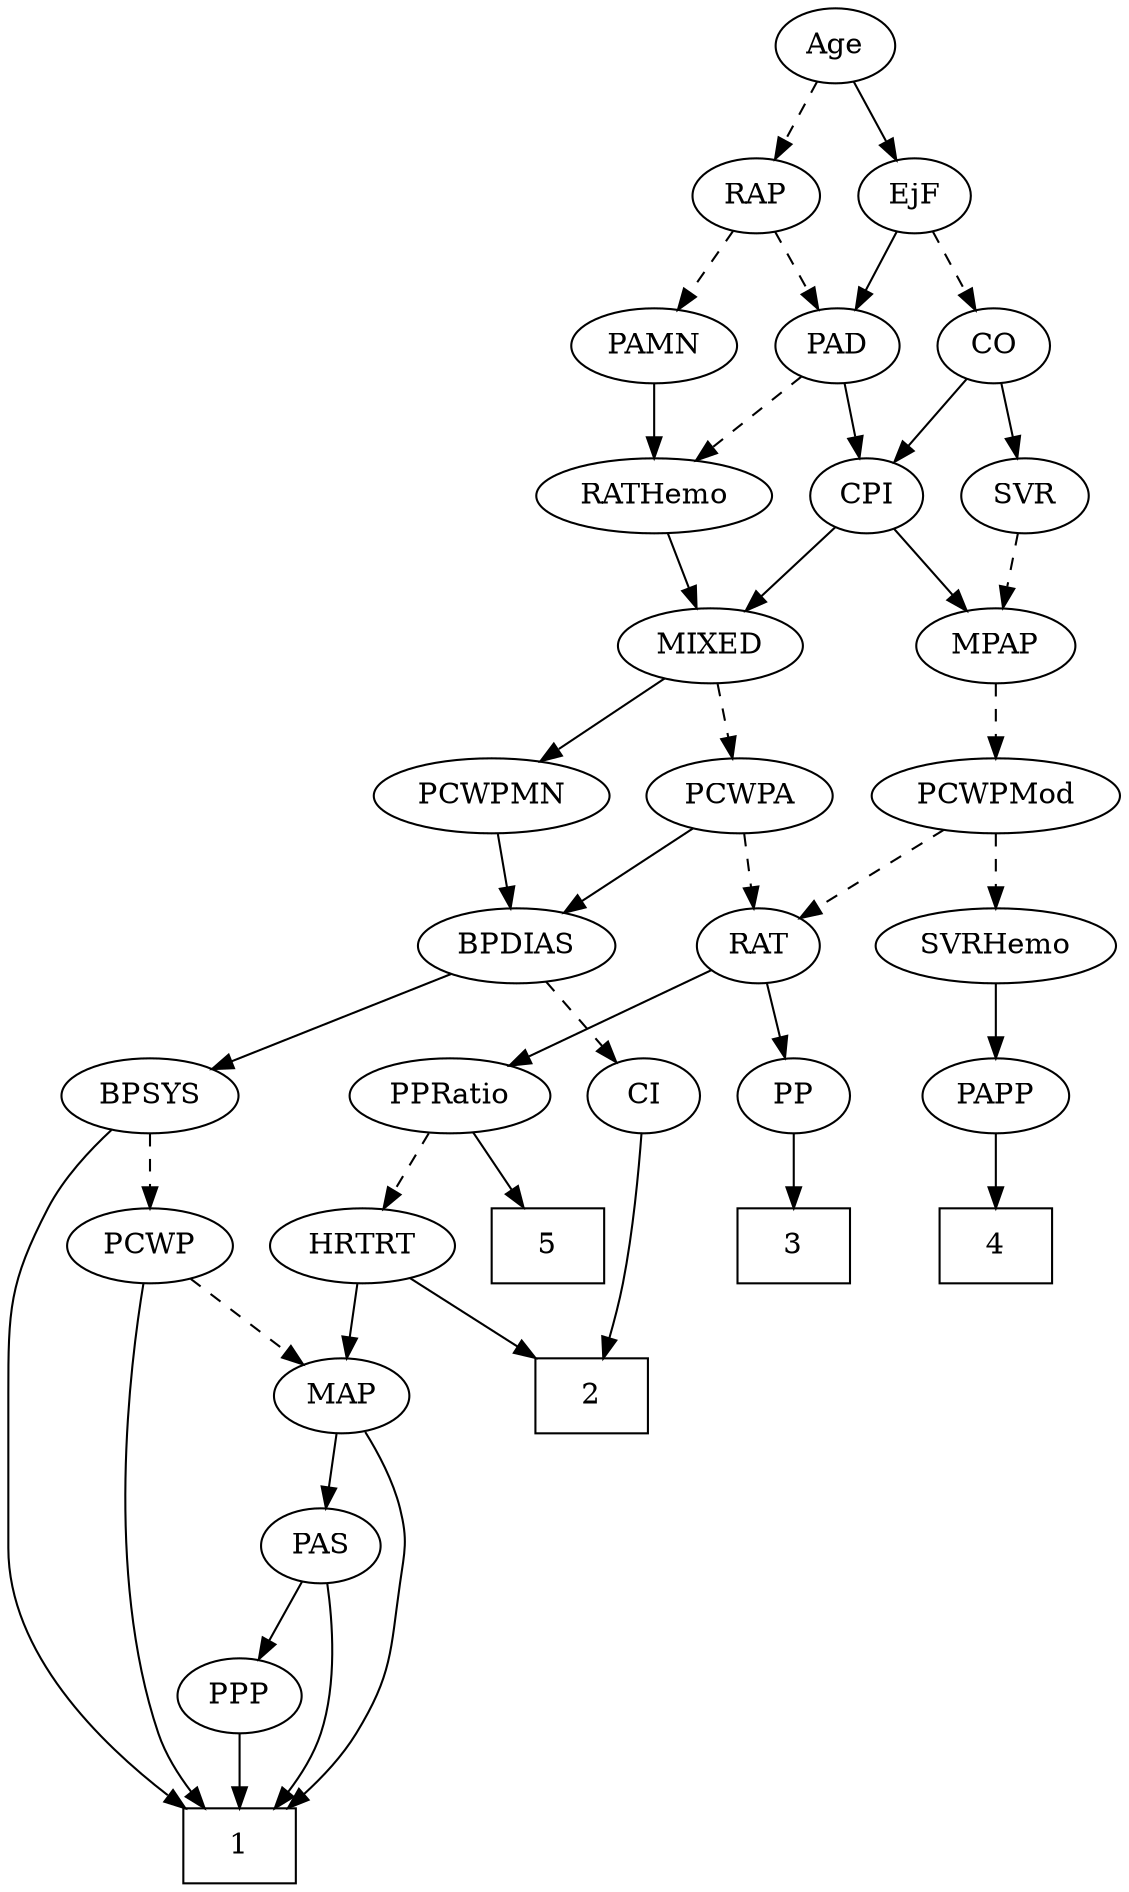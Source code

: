 strict digraph {
	graph [bb="0,0,505,900"];
	node [label="\N"];
	1	[height=0.5,
		pos="99,18",
		shape=box,
		width=0.75];
	2	[height=0.5,
		pos="260,234",
		shape=box,
		width=0.75];
	3	[height=0.5,
		pos="359,306",
		shape=box,
		width=0.75];
	4	[height=0.5,
		pos="453,306",
		shape=box,
		width=0.75];
	5	[height=0.5,
		pos="241,306",
		shape=box,
		width=0.75];
	Age	[height=0.5,
		pos="382,882",
		width=0.75];
	EjF	[height=0.5,
		pos="419,810",
		width=0.75];
	Age -> EjF	[pos="e,410.46,827.15 390.58,864.76 395.06,856.28 400.65,845.71 405.68,836.2",
		style=solid];
	RAP	[height=0.5,
		pos="346,810",
		width=0.77632];
	Age -> RAP	[pos="e,354.55,827.63 373.65,864.76 369.35,856.4 364.01,846.02 359.17,836.61",
		style=dashed];
	PAD	[height=0.5,
		pos="383,738",
		width=0.79437];
	EjF -> PAD	[pos="e,391.55,755.63 410.65,792.76 406.35,784.4 401.01,774.02 396.17,764.61",
		style=solid];
	CO	[height=0.5,
		pos="457,738",
		width=0.75];
	EjF -> CO	[pos="e,448.23,755.15 427.81,792.76 432.42,784.28 438.16,773.71 443.32,764.2",
		style=dashed];
	RAP -> PAD	[pos="e,374.21,755.63 354.58,792.76 359,784.4 364.49,774.02 369.47,764.61",
		style=dashed];
	PAMN	[height=0.5,
		pos="300,738",
		width=1.011];
	RAP -> PAMN	[pos="e,310.72,755.31 335.56,793.12 329.88,784.47 322.72,773.58 316.32,763.83",
		style=dashed];
	MIXED	[height=0.5,
		pos="327,594",
		width=1.1193];
	PCWPA	[height=0.5,
		pos="341,522",
		width=1.1555];
	MIXED -> PCWPA	[pos="e,337.54,540.28 330.39,576.05 331.93,568.35 333.79,559.03 335.53,550.36",
		style=dashed];
	PCWPMN	[height=0.5,
		pos="231,522",
		width=1.3902];
	MIXED -> PCWPMN	[pos="e,252.33,538.55 306.64,578.15 293.3,568.43 275.63,555.54 260.73,544.68",
		style=solid];
	MPAP	[height=0.5,
		pos="453,594",
		width=0.97491];
	PCWPMod	[height=0.5,
		pos="453,522",
		width=1.4443];
	MPAP -> PCWPMod	[pos="e,453,540.1 453,575.7 453,567.98 453,558.71 453,550.11",
		style=dashed];
	BPSYS	[height=0.5,
		pos="63,378",
		width=1.0471];
	BPSYS -> 1	[pos="e,76.535,36.025 46.446,361.29 37.025,351.44 25.785,337.99 19,324 1.3487,287.61 0,275.45 0,235 0,235 0,235 0,161 0,112.38 39.542,\
68.497 68.645,42.784",
		style=solid];
	PCWP	[height=0.5,
		pos="63,306",
		width=0.97491];
	BPSYS -> PCWP	[pos="e,63,324.1 63,359.7 63,351.98 63,342.71 63,334.11",
		style=dashed];
	RATHemo	[height=0.5,
		pos="300,666",
		width=1.3721];
	PAD -> RATHemo	[pos="e,318.68,682.76 366.6,723.17 355.18,713.54 339.69,700.47 326.52,689.37",
		style=dashed];
	CPI	[height=0.5,
		pos="394,666",
		width=0.75];
	PAD -> CPI	[pos="e,391.29,684.28 385.66,720.05 386.87,712.35 388.34,703.03 389.7,694.36",
		style=solid];
	CO -> CPI	[pos="e,407.34,681.82 443.64,722.15 435.12,712.69 423.91,700.24 414.31,689.56",
		style=solid];
	SVR	[height=0.5,
		pos="467,666",
		width=0.77632];
	CO -> SVR	[pos="e,464.53,684.28 459.42,720.05 460.52,712.35 461.85,703.03 463.09,694.36",
		style=solid];
	PAS	[height=0.5,
		pos="137,162",
		width=0.75];
	PAS -> 1	[pos="e,114.49,36.263 139.44,143.8 141.39,125.52 142.67,95.995 135,72 131.88,62.25 126.35,52.66 120.55,44.376",
		style=solid];
	PPP	[height=0.5,
		pos="99,90",
		width=0.75];
	PAS -> PPP	[pos="e,107.77,107.15 128.19,144.76 123.58,136.28 117.84,125.71 112.68,116.2",
		style=solid];
	PAMN -> RATHemo	[pos="e,300,684.1 300,719.7 300,711.98 300,702.71 300,694.11",
		style=solid];
	RATHemo -> MIXED	[pos="e,320.52,611.79 306.54,648.05 309.62,640.06 313.37,630.33 316.82,621.4",
		style=solid];
	CPI -> MIXED	[pos="e,342.27,610.95 380.12,650.5 371.23,641.22 359.51,628.97 349.34,618.34",
		style=solid];
	CPI -> MPAP	[pos="e,439.4,611.13 406.8,649.81 414.4,640.8 424.19,629.18 432.81,618.95",
		style=solid];
	RAT	[height=0.5,
		pos="349,450",
		width=0.75827];
	PP	[height=0.5,
		pos="359,378",
		width=0.75];
	RAT -> PP	[pos="e,356.53,396.28 351.42,432.05 352.52,424.35 353.85,415.03 355.09,406.36",
		style=solid];
	PPRatio	[height=0.5,
		pos="202,378",
		width=1.1013];
	RAT -> PPRatio	[pos="e,228.25,391.5 327.31,438.67 303.63,427.4 265.36,409.17 237.33,395.82",
		style=solid];
	SVR -> MPAP	[pos="e,456.46,612.28 463.61,648.05 462.07,640.35 460.21,631.03 458.47,622.36",
		style=dashed];
	PCWPMod -> RAT	[pos="e,367.61,463.52 430.18,505.64 414.19,494.88 392.76,480.45 375.93,469.13",
		style=dashed];
	SVRHemo	[height=0.5,
		pos="453,450",
		width=1.3902];
	PCWPMod -> SVRHemo	[pos="e,453,468.1 453,503.7 453,495.98 453,486.71 453,478.11",
		style=dashed];
	PCWPA -> RAT	[pos="e,347.05,468.1 342.98,503.7 343.86,495.98 344.92,486.71 345.9,478.11",
		style=dashed];
	BPDIAS	[height=0.5,
		pos="242,450",
		width=1.1735];
	PCWPA -> BPDIAS	[pos="e,262.97,465.82 320,506.15 305.83,496.13 286.92,482.76 271.27,471.7",
		style=solid];
	PCWPMN -> BPDIAS	[pos="e,239.31,468.1 233.72,503.7 234.93,495.98 236.39,486.71 237.74,478.11",
		style=solid];
	PAPP	[height=0.5,
		pos="453,378",
		width=0.88464];
	SVRHemo -> PAPP	[pos="e,453,396.1 453,431.7 453,423.98 453,414.71 453,406.11",
		style=solid];
	BPDIAS -> BPSYS	[pos="e,91.284,390.06 212.04,437.28 181.42,425.31 133.79,406.68 100.65,393.72",
		style=solid];
	CI	[height=0.5,
		pos="287,378",
		width=0.75];
	BPDIAS -> CI	[pos="e,276.72,394.99 252.66,432.41 258.18,423.83 265.02,413.19 271.14,403.67",
		style=dashed];
	MAP	[height=0.5,
		pos="149,234",
		width=0.84854];
	MAP -> 1	[pos="e,120.71,36.134 158.71,216.45 164.08,206.3 170.23,192.84 173,180 176.38,164.36 175.26,159.84 173,144 168.29,111 168.98,100.68 152,\
72 145.74,61.434 136.9,51.457 128.22,43.07",
		style=solid];
	MAP -> PAS	[pos="e,139.96,180.28 146.1,216.05 144.77,208.35 143.18,199.03 141.69,190.36",
		style=solid];
	PP -> 3	[pos="e,359,324.1 359,359.7 359,351.98 359,342.71 359,334.11",
		style=solid];
	PPP -> 1	[pos="e,99,36.104 99,71.697 99,63.983 99,54.712 99,46.112",
		style=solid];
	PPRatio -> 5	[pos="e,231.28,324.45 211.24,360.41 215.77,352.28 221.33,342.31 226.41,333.18",
		style=solid];
	HRTRT	[height=0.5,
		pos="156,306",
		width=1.1013];
	PPRatio -> HRTRT	[pos="e,166.82,323.47 191.1,360.41 185.54,351.95 178.67,341.49 172.48,332.08",
		style=dashed];
	PCWP -> 1	[pos="e,83.39,36.226 59.639,287.83 52.664,248.54 39.161,149.52 63,72 66.009,62.215 71.507,52.616 77.316,44.334",
		style=solid];
	PCWP -> MAP	[pos="e,131.67,249.11 81.238,290.15 93.569,280.12 110.02,266.73 123.63,255.65",
		style=dashed];
	CI -> 2	[pos="e,266.56,252.43 286.08,359.78 284.88,341.73 282.28,312.63 277,288 275.16,279.4 272.48,270.22 269.79,261.95",
		style=solid];
	PAPP -> 4	[pos="e,453,324.1 453,359.7 453,351.98 453,342.71 453,334.11",
		style=solid];
	HRTRT -> 2	[pos="e,234.7,252.03 177.3,290.67 191.34,281.22 210.03,268.63 226.09,257.82",
		style=solid];
	HRTRT -> MAP	[pos="e,150.71,252.1 154.27,287.7 153.5,279.98 152.57,270.71 151.71,262.11",
		style=solid];
}
